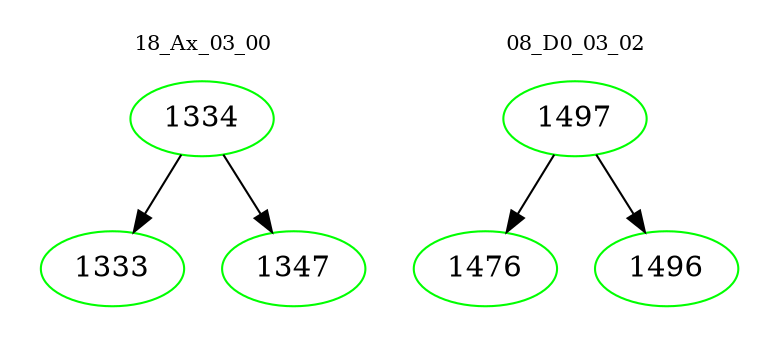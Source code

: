 digraph{
subgraph cluster_0 {
color = white
label = "18_Ax_03_00";
fontsize=10;
T0_1334 [label="1334", color="green"]
T0_1334 -> T0_1333 [color="black"]
T0_1333 [label="1333", color="green"]
T0_1334 -> T0_1347 [color="black"]
T0_1347 [label="1347", color="green"]
}
subgraph cluster_1 {
color = white
label = "08_D0_03_02";
fontsize=10;
T1_1497 [label="1497", color="green"]
T1_1497 -> T1_1476 [color="black"]
T1_1476 [label="1476", color="green"]
T1_1497 -> T1_1496 [color="black"]
T1_1496 [label="1496", color="green"]
}
}
